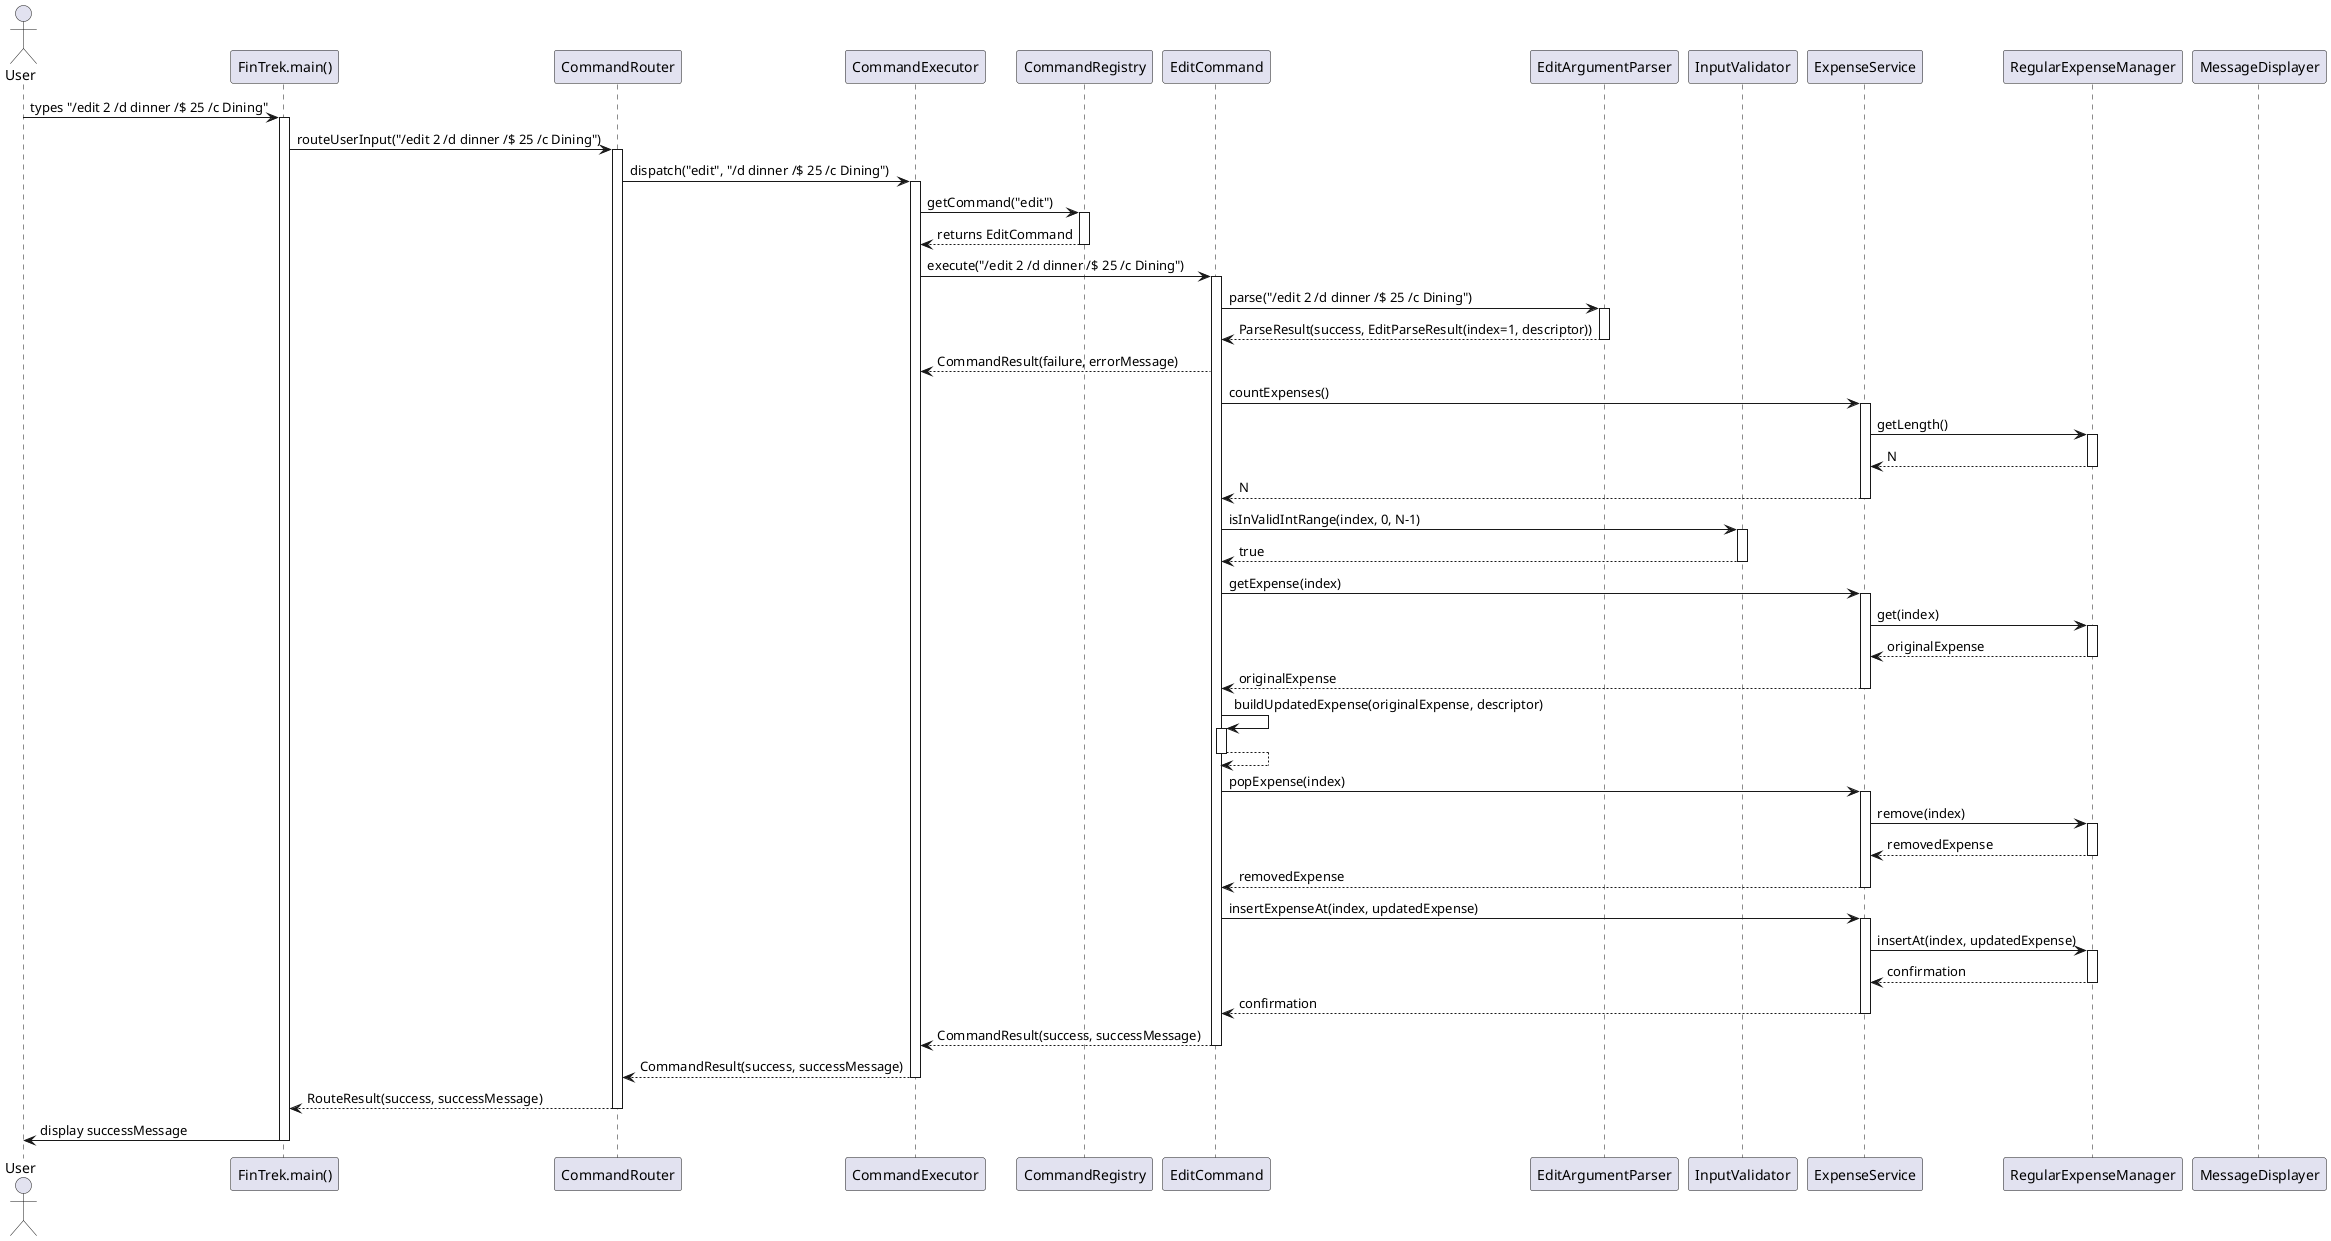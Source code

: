 @startuml editCommand.puml
actor User
participant "FinTrek.main()" as FinTrek
participant "CommandRouter" as Router
participant "CommandExecutor" as Executor
participant "CommandRegistry" as Registry
participant "EditCommand" as EditCmd
participant "EditArgumentParser" as Parser
participant "InputValidator" as Validator
participant "ExpenseService" as ExpenseSvc
participant "RegularExpenseManager" as RegExpMgr
participant "MessageDisplayer" as MsgDis

User -> FinTrek : types "/edit 2 /d dinner /$ 25 /c Dining"
activate FinTrek

FinTrek -> Router : routeUserInput("/edit 2 /d dinner /$ 25 /c Dining")
activate Router

Router -> Executor : dispatch("edit", "/d dinner /$ 25 /c Dining")
activate Executor

Executor -> Registry : getCommand("edit")
activate Registry

Registry --> Executor : returns EditCommand
deactivate Registry

Executor -> EditCmd : execute("/edit 2 /d dinner /$ 25 /c Dining")
activate EditCmd

EditCmd -> Parser : parse("/edit 2 /d dinner /$ 25 /c Dining")
activate Parser

Parser --> EditCmd : ParseResult(success, EditParseResult(index=1, descriptor))
deactivate Parser

EditCmd --> Executor : CommandResult(failure, errorMessage)
EditCmd -> ExpenseSvc : countExpenses()
activate ExpenseSvc

ExpenseSvc -> RegExpMgr : getLength()
activate RegExpMgr

RegExpMgr --> ExpenseSvc : N
deactivate RegExpMgr

ExpenseSvc --> EditCmd : N
deactivate ExpenseSvc

EditCmd -> Validator : isInValidIntRange(index, 0, N-1)
activate Validator

Validator --> EditCmd : true
deactivate Validator

EditCmd -> ExpenseSvc : getExpense(index)
activate ExpenseSvc

ExpenseSvc -> RegExpMgr : get(index)
activate RegExpMgr

RegExpMgr --> ExpenseSvc : originalExpense
deactivate RegExpMgr

ExpenseSvc --> EditCmd : originalExpense
deactivate ExpenseSvc

EditCmd -> EditCmd : buildUpdatedExpense(originalExpense, descriptor)
activate EditCmd

EditCmd --> EditCmd
deactivate EditCmd

EditCmd -> ExpenseSvc : popExpense(index)
activate ExpenseSvc

ExpenseSvc -> RegExpMgr : remove(index)
activate RegExpMgr

RegExpMgr --> ExpenseSvc : removedExpense
deactivate RegExpMgr

ExpenseSvc --> EditCmd : removedExpense
deactivate ExpenseSvc

EditCmd -> ExpenseSvc : insertExpenseAt(index, updatedExpense)
activate ExpenseSvc

ExpenseSvc -> RegExpMgr : insertAt(index, updatedExpense)
activate RegExpMgr

RegExpMgr --> ExpenseSvc : confirmation
deactivate RegExpMgr

ExpenseSvc --> EditCmd : confirmation
deactivate ExpenseSvc

EditCmd --> Executor : CommandResult(success, successMessage)

deactivate EditCmd

Executor --> Router : CommandResult(success, successMessage)
deactivate Executor

Router --> FinTrek : RouteResult(success, successMessage)
deactivate Router

FinTrek -> User : display successMessage
deactivate FinTrek
@enduml
